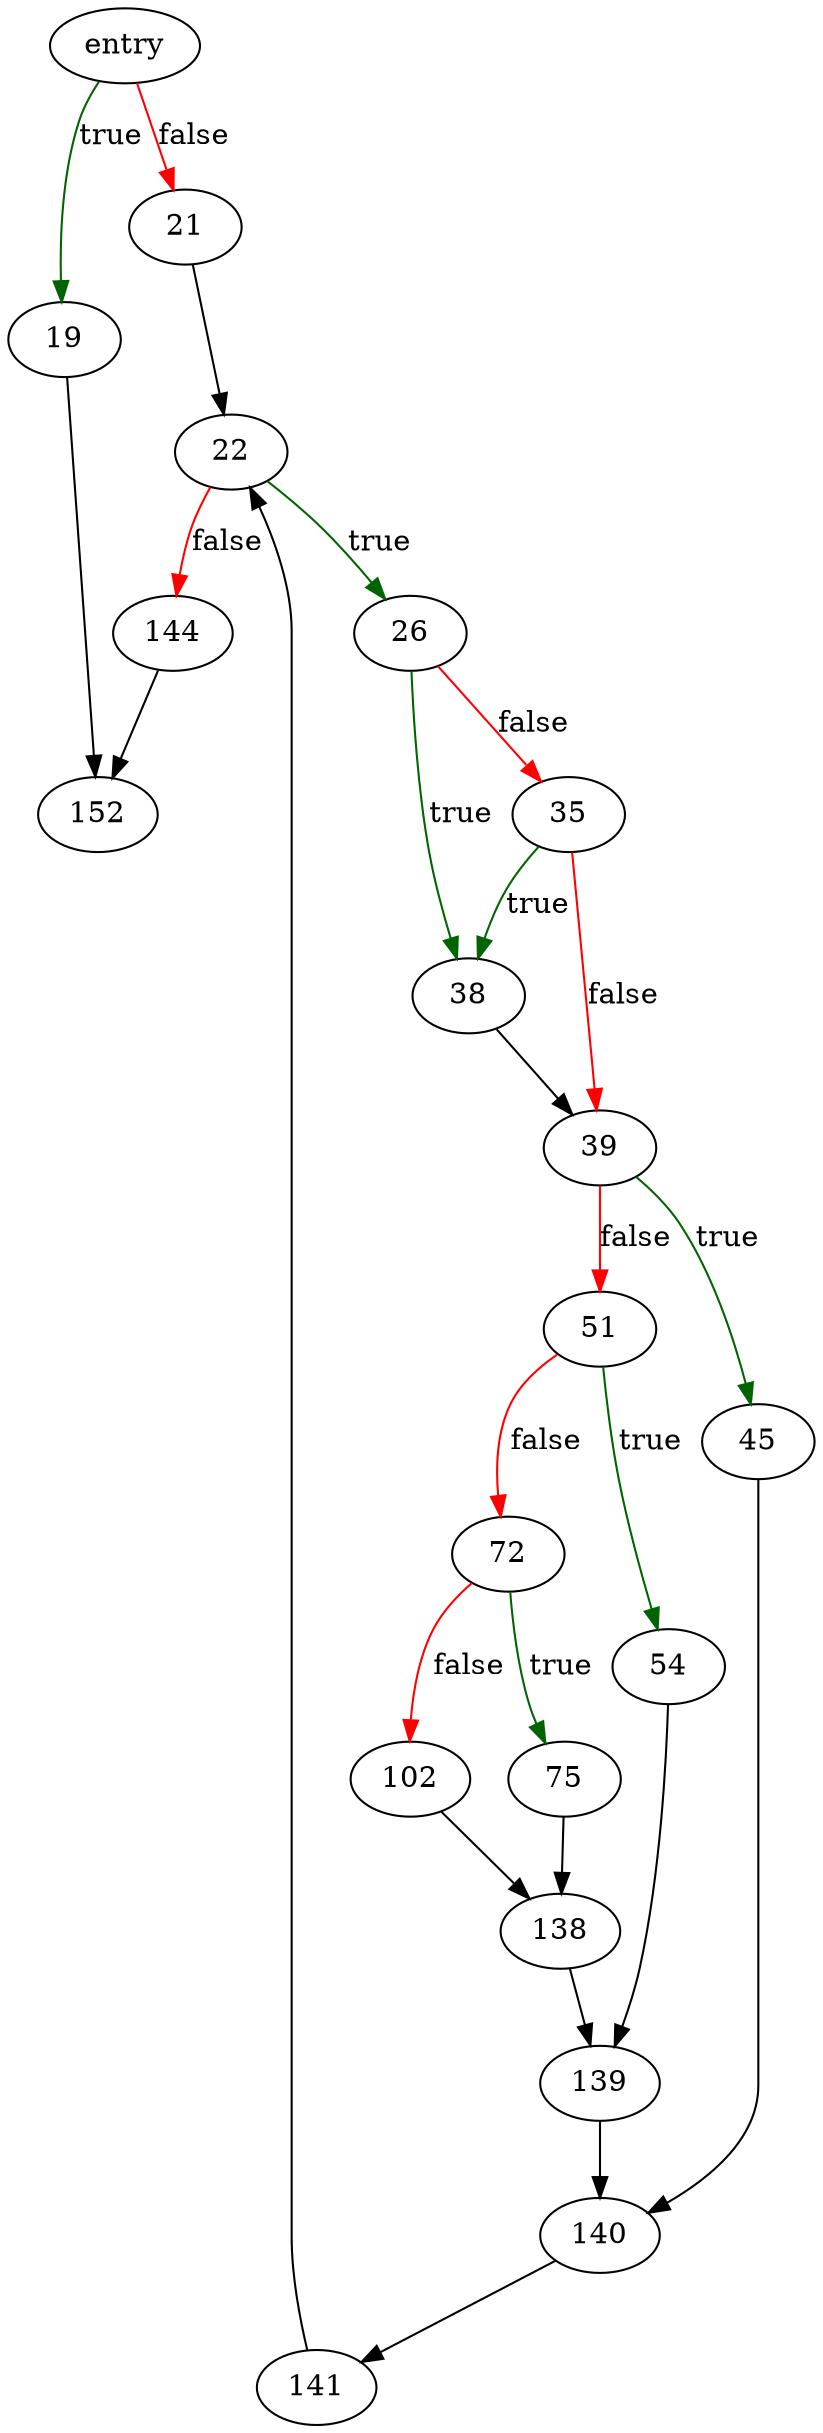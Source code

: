 digraph "charFunc" {
	// Node definitions.
	3 [label=entry];
	19;
	21;
	22;
	26;
	35;
	38;
	39;
	45;
	51;
	54;
	72;
	75;
	102;
	138;
	139;
	140;
	141;
	144;
	152;

	// Edge definitions.
	3 -> 19 [
		color=darkgreen
		label=true
	];
	3 -> 21 [
		color=red
		label=false
	];
	19 -> 152;
	21 -> 22;
	22 -> 26 [
		color=darkgreen
		label=true
	];
	22 -> 144 [
		color=red
		label=false
	];
	26 -> 35 [
		color=red
		label=false
	];
	26 -> 38 [
		color=darkgreen
		label=true
	];
	35 -> 38 [
		color=darkgreen
		label=true
	];
	35 -> 39 [
		color=red
		label=false
	];
	38 -> 39;
	39 -> 45 [
		color=darkgreen
		label=true
	];
	39 -> 51 [
		color=red
		label=false
	];
	45 -> 140;
	51 -> 54 [
		color=darkgreen
		label=true
	];
	51 -> 72 [
		color=red
		label=false
	];
	54 -> 139;
	72 -> 75 [
		color=darkgreen
		label=true
	];
	72 -> 102 [
		color=red
		label=false
	];
	75 -> 138;
	102 -> 138;
	138 -> 139;
	139 -> 140;
	140 -> 141;
	141 -> 22;
	144 -> 152;
}